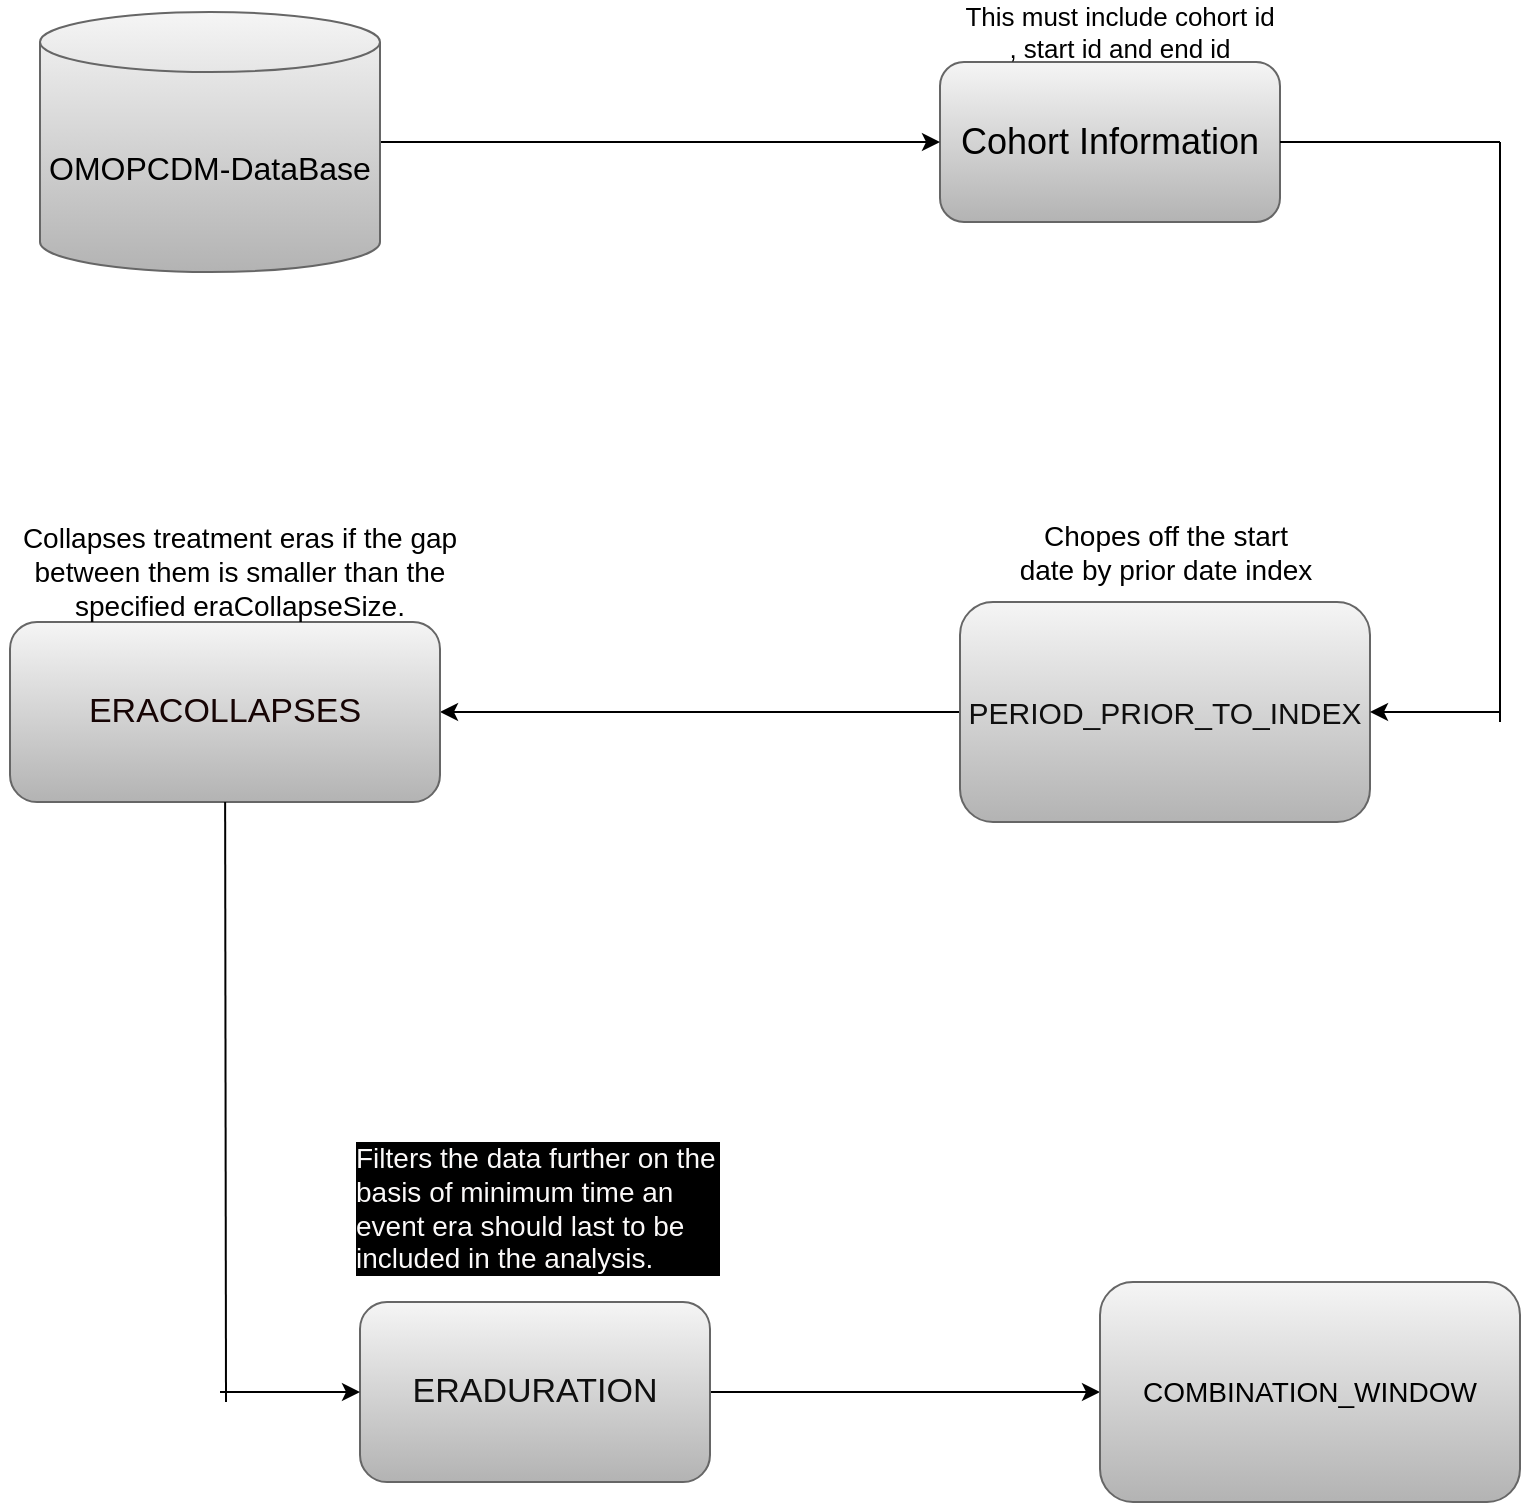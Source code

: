 <mxfile>
    <diagram id="7bclfGBVGtWktDG8vK9d" name="Page-1">
        <mxGraphModel dx="1066" dy="-496" grid="1" gridSize="10" guides="1" tooltips="1" connect="1" arrows="1" fold="1" page="1" pageScale="1" pageWidth="850" pageHeight="1100" math="0" shadow="0">
            <root>
                <mxCell id="0"/>
                <mxCell id="1" parent="0"/>
                <mxCell id="30" value="&lt;font style=&quot;font-size: 18px;&quot; color=&quot;#000000&quot;&gt;Cohort Information&lt;/font&gt;" style="rounded=1;whiteSpace=wrap;html=1;fillColor=#f5f5f5;strokeColor=#666666;gradientColor=#b3b3b3;" parent="1" vertex="1">
                    <mxGeometry x="480" y="1160" width="170" height="80" as="geometry"/>
                </mxCell>
                <mxCell id="31" value="&lt;font style=&quot;font-size: 13px;&quot;&gt;This must include cohort id , start id and end id&lt;/font&gt;" style="text;html=1;strokeColor=none;fillColor=none;align=center;verticalAlign=middle;whiteSpace=wrap;rounded=0;" parent="1" vertex="1">
                    <mxGeometry x="490" y="1130" width="160" height="30" as="geometry"/>
                </mxCell>
                <mxCell id="41" style="edgeStyle=none;html=1;entryX=1;entryY=0.5;entryDx=0;entryDy=0;exitX=0;exitY=0.5;exitDx=0;exitDy=0;" parent="1" source="32" target="40" edge="1">
                    <mxGeometry relative="1" as="geometry">
                        <mxPoint x="480" y="1440" as="sourcePoint"/>
                        <Array as="points"/>
                    </mxGeometry>
                </mxCell>
                <mxCell id="32" value="&lt;font style=&quot;font-size: 15px;&quot; color=&quot;#0f0f0f&quot;&gt;PERIOD_PRIOR_TO_INDEX&lt;/font&gt;" style="rounded=1;whiteSpace=wrap;html=1;fillColor=#f5f5f5;gradientColor=#b3b3b3;strokeColor=#666666;" parent="1" vertex="1">
                    <mxGeometry x="490" y="1430" width="205" height="110" as="geometry"/>
                </mxCell>
                <mxCell id="39" style="edgeStyle=none;html=1;exitX=1;exitY=0.5;exitDx=0;exitDy=0;exitPerimeter=0;entryX=0;entryY=0.5;entryDx=0;entryDy=0;" parent="1" source="33" target="30" edge="1">
                    <mxGeometry relative="1" as="geometry">
                        <Array as="points"/>
                    </mxGeometry>
                </mxCell>
                <mxCell id="33" value="&lt;font style=&quot;font-size: 16px;&quot; color=&quot;#000000&quot;&gt;OMOPCDM-DataBase&lt;/font&gt;" style="shape=cylinder3;whiteSpace=wrap;html=1;boundedLbl=1;backgroundOutline=1;size=15;fillColor=#f5f5f5;strokeColor=#666666;gradientColor=#b3b3b3;" parent="1" vertex="1">
                    <mxGeometry x="30" y="1135" width="170" height="130" as="geometry"/>
                </mxCell>
                <mxCell id="36" value="&lt;font style=&quot;font-size: 14px;&quot;&gt;Chopes off the start date by prior date index&lt;/font&gt;" style="text;html=1;strokeColor=none;fillColor=none;align=center;verticalAlign=middle;whiteSpace=wrap;rounded=0;" parent="1" vertex="1">
                    <mxGeometry x="517.5" y="1390" width="150" height="30" as="geometry"/>
                </mxCell>
                <mxCell id="40" value="&lt;font style=&quot;font-size: 17px;&quot; color=&quot;#160404&quot;&gt;ERACOLLAPSES&lt;/font&gt;" style="rounded=1;whiteSpace=wrap;html=1;fillColor=#f5f5f5;gradientColor=#b3b3b3;strokeColor=#666666;" parent="1" vertex="1">
                    <mxGeometry x="15" y="1440" width="215" height="90" as="geometry"/>
                </mxCell>
                <mxCell id="42" value="&lt;font style=&quot;font-size: 14px;&quot;&gt;Collapses treatment eras if the gap between them is smaller than the specified eraCollapseSize.&lt;/font&gt;" style="text;html=1;strokeColor=none;fillColor=none;align=center;verticalAlign=middle;whiteSpace=wrap;rounded=0;" parent="1" vertex="1">
                    <mxGeometry x="10" y="1400" width="240" height="30" as="geometry"/>
                </mxCell>
                <mxCell id="46" style="edgeStyle=none;html=1;entryX=0;entryY=0.5;entryDx=0;entryDy=0;exitX=1;exitY=0.5;exitDx=0;exitDy=0;" parent="1" source="43" target="45" edge="1">
                    <mxGeometry relative="1" as="geometry">
                        <mxPoint x="70" y="1750" as="sourcePoint"/>
                        <Array as="points"/>
                    </mxGeometry>
                </mxCell>
                <mxCell id="43" value="&lt;font style=&quot;font-size: 17px;&quot; color=&quot;#0f0f0f&quot;&gt;ERADURATION&lt;/font&gt;" style="rounded=1;whiteSpace=wrap;html=1;fillColor=#f5f5f5;gradientColor=#b3b3b3;strokeColor=#666666;" parent="1" vertex="1">
                    <mxGeometry x="190" y="1780" width="175" height="90" as="geometry"/>
                </mxCell>
                <mxCell id="45" value="&lt;font color=&quot;#000000&quot; style=&quot;font-size: 14px;&quot;&gt;COMBINATION_WINDOW&lt;/font&gt;" style="rounded=1;whiteSpace=wrap;html=1;fillColor=#f5f5f5;gradientColor=#b3b3b3;strokeColor=#666666;" parent="1" vertex="1">
                    <mxGeometry x="560" y="1770" width="210" height="110" as="geometry"/>
                </mxCell>
                <mxCell id="50" value="" style="endArrow=classic;html=1;entryX=1;entryY=0.5;entryDx=0;entryDy=0;" parent="1" target="32" edge="1">
                    <mxGeometry width="50" height="50" relative="1" as="geometry">
                        <mxPoint x="760" y="1485" as="sourcePoint"/>
                        <mxPoint x="550" y="1330" as="targetPoint"/>
                    </mxGeometry>
                </mxCell>
                <mxCell id="51" value="" style="endArrow=none;html=1;" parent="1" edge="1">
                    <mxGeometry width="50" height="50" relative="1" as="geometry">
                        <mxPoint x="760" y="1200" as="sourcePoint"/>
                        <mxPoint x="760" y="1490" as="targetPoint"/>
                    </mxGeometry>
                </mxCell>
                <mxCell id="52" value="" style="endArrow=none;html=1;exitX=1;exitY=0.5;exitDx=0;exitDy=0;" parent="1" source="30" edge="1">
                    <mxGeometry width="50" height="50" relative="1" as="geometry">
                        <mxPoint x="490" y="1370" as="sourcePoint"/>
                        <mxPoint x="760" y="1200" as="targetPoint"/>
                    </mxGeometry>
                </mxCell>
                <mxCell id="53" value="" style="endArrow=classic;html=1;entryX=0;entryY=0.5;entryDx=0;entryDy=0;" parent="1" target="43" edge="1">
                    <mxGeometry width="50" height="50" relative="1" as="geometry">
                        <mxPoint x="120" y="1825" as="sourcePoint"/>
                        <mxPoint x="400" y="1650" as="targetPoint"/>
                        <Array as="points"/>
                    </mxGeometry>
                </mxCell>
                <mxCell id="54" value="" style="endArrow=none;html=1;" parent="1" target="40" edge="1">
                    <mxGeometry width="50" height="50" relative="1" as="geometry">
                        <mxPoint x="123" y="1830" as="sourcePoint"/>
                        <mxPoint x="120" y="1540" as="targetPoint"/>
                    </mxGeometry>
                </mxCell>
                <mxCell id="55" value="&lt;font color=&quot;#fbf9f9&quot;&gt;Filters the data further on the basis of minimum time an event era should last to be included in the analysis.&lt;/font&gt;" style="text;html=1;strokeColor=none;fillColor=none;spacing=5;spacingTop=-20;whiteSpace=wrap;overflow=hidden;rounded=0;labelBackgroundColor=#000000;fontSize=14;fontColor=#000000;" vertex="1" parent="1">
                    <mxGeometry x="182.5" y="1710" width="190" height="60" as="geometry"/>
                </mxCell>
            </root>
        </mxGraphModel>
    </diagram>
</mxfile>